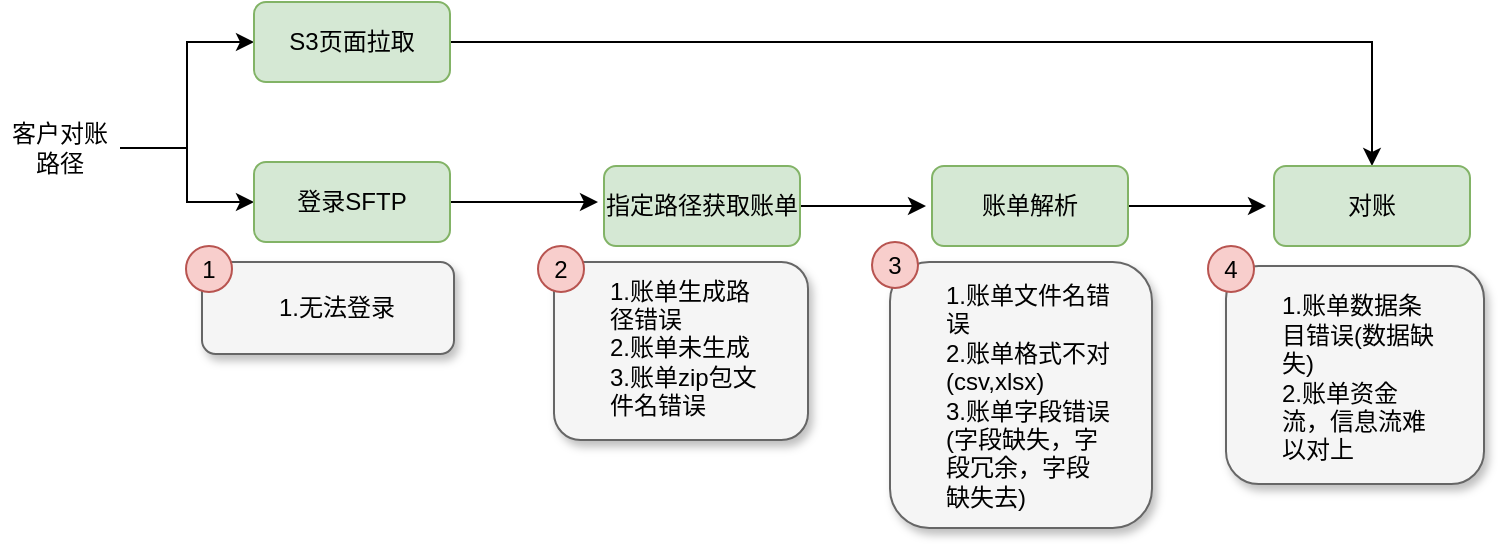 <mxfile version="22.1.15" type="github">
  <diagram name="第 1 页" id="V7BOwg61o0SJ9_WKATgb">
    <mxGraphModel dx="1026" dy="580" grid="0" gridSize="10" guides="1" tooltips="1" connect="1" arrows="1" fold="1" page="1" pageScale="1" pageWidth="3300" pageHeight="4681" math="0" shadow="0">
      <root>
        <mxCell id="0" />
        <mxCell id="1" parent="0" />
        <mxCell id="5GTaUBku-AOTHJ5suvo1-6" style="edgeStyle=orthogonalEdgeStyle;rounded=0;orthogonalLoop=1;jettySize=auto;html=1;exitX=1;exitY=0.5;exitDx=0;exitDy=0;entryX=0;entryY=0.5;entryDx=0;entryDy=0;" edge="1" parent="1" source="5GTaUBku-AOTHJ5suvo1-1" target="5GTaUBku-AOTHJ5suvo1-4">
          <mxGeometry relative="1" as="geometry" />
        </mxCell>
        <mxCell id="5GTaUBku-AOTHJ5suvo1-7" style="edgeStyle=orthogonalEdgeStyle;rounded=0;orthogonalLoop=1;jettySize=auto;html=1;exitX=1;exitY=0.5;exitDx=0;exitDy=0;entryX=0;entryY=0.5;entryDx=0;entryDy=0;" edge="1" parent="1" source="5GTaUBku-AOTHJ5suvo1-1" target="5GTaUBku-AOTHJ5suvo1-5">
          <mxGeometry relative="1" as="geometry" />
        </mxCell>
        <mxCell id="5GTaUBku-AOTHJ5suvo1-1" value="客户对账路径" style="text;html=1;strokeColor=none;fillColor=none;align=center;verticalAlign=middle;whiteSpace=wrap;rounded=0;" vertex="1" parent="1">
          <mxGeometry x="189" y="189" width="60" height="30" as="geometry" />
        </mxCell>
        <mxCell id="5GTaUBku-AOTHJ5suvo1-24" style="edgeStyle=orthogonalEdgeStyle;rounded=0;orthogonalLoop=1;jettySize=auto;html=1;exitX=1;exitY=0.5;exitDx=0;exitDy=0;entryX=0.5;entryY=0;entryDx=0;entryDy=0;" edge="1" parent="1" source="5GTaUBku-AOTHJ5suvo1-4" target="5GTaUBku-AOTHJ5suvo1-23">
          <mxGeometry relative="1" as="geometry" />
        </mxCell>
        <mxCell id="5GTaUBku-AOTHJ5suvo1-4" value="S3页面拉取" style="rounded=1;whiteSpace=wrap;html=1;fillColor=#d5e8d4;strokeColor=#82b366;" vertex="1" parent="1">
          <mxGeometry x="316" y="131" width="98" height="40" as="geometry" />
        </mxCell>
        <mxCell id="5GTaUBku-AOTHJ5suvo1-12" style="edgeStyle=orthogonalEdgeStyle;rounded=0;orthogonalLoop=1;jettySize=auto;html=1;exitX=1;exitY=0.5;exitDx=0;exitDy=0;" edge="1" parent="1" source="5GTaUBku-AOTHJ5suvo1-5">
          <mxGeometry relative="1" as="geometry">
            <mxPoint x="488" y="231" as="targetPoint" />
          </mxGeometry>
        </mxCell>
        <mxCell id="5GTaUBku-AOTHJ5suvo1-5" value="登录SFTP" style="rounded=1;whiteSpace=wrap;html=1;fillColor=#d5e8d4;strokeColor=#82b366;" vertex="1" parent="1">
          <mxGeometry x="316" y="211" width="98" height="40" as="geometry" />
        </mxCell>
        <mxCell id="5GTaUBku-AOTHJ5suvo1-9" value="" style="rounded=1;whiteSpace=wrap;html=1;glass=0;shadow=1;fillColor=#f5f5f5;fontColor=#333333;strokeColor=#666666;" vertex="1" parent="1">
          <mxGeometry x="290" y="261" width="126" height="46" as="geometry" />
        </mxCell>
        <mxCell id="5GTaUBku-AOTHJ5suvo1-10" value="1.无法登录" style="text;html=1;strokeColor=none;fillColor=none;align=center;verticalAlign=middle;whiteSpace=wrap;rounded=0;" vertex="1" parent="1">
          <mxGeometry x="316" y="269" width="83" height="30" as="geometry" />
        </mxCell>
        <mxCell id="5GTaUBku-AOTHJ5suvo1-8" value="1" style="ellipse;whiteSpace=wrap;html=1;aspect=fixed;fillColor=#f8cecc;strokeColor=#b85450;" vertex="1" parent="1">
          <mxGeometry x="282" y="253" width="23" height="23" as="geometry" />
        </mxCell>
        <mxCell id="5GTaUBku-AOTHJ5suvo1-17" style="edgeStyle=orthogonalEdgeStyle;rounded=0;orthogonalLoop=1;jettySize=auto;html=1;exitX=1;exitY=0.5;exitDx=0;exitDy=0;" edge="1" parent="1" source="5GTaUBku-AOTHJ5suvo1-13">
          <mxGeometry relative="1" as="geometry">
            <mxPoint x="652" y="233" as="targetPoint" />
          </mxGeometry>
        </mxCell>
        <mxCell id="5GTaUBku-AOTHJ5suvo1-13" value="指定路径获取账单" style="rounded=1;whiteSpace=wrap;html=1;fillColor=#d5e8d4;strokeColor=#82b366;" vertex="1" parent="1">
          <mxGeometry x="491" y="213" width="98" height="40" as="geometry" />
        </mxCell>
        <mxCell id="5GTaUBku-AOTHJ5suvo1-14" value="" style="rounded=1;whiteSpace=wrap;html=1;glass=0;shadow=1;fillColor=#f5f5f5;fontColor=#333333;strokeColor=#666666;" vertex="1" parent="1">
          <mxGeometry x="466" y="261" width="127" height="89" as="geometry" />
        </mxCell>
        <mxCell id="5GTaUBku-AOTHJ5suvo1-15" value="1.账单生成路径错误&lt;br&gt;2.账单未生成&lt;br&gt;3.账单zip包文件名错误" style="text;html=1;strokeColor=none;fillColor=none;align=left;verticalAlign=middle;whiteSpace=wrap;rounded=0;" vertex="1" parent="1">
          <mxGeometry x="492" y="269" width="83" height="69" as="geometry" />
        </mxCell>
        <mxCell id="5GTaUBku-AOTHJ5suvo1-16" value="2" style="ellipse;whiteSpace=wrap;html=1;aspect=fixed;fillColor=#f8cecc;strokeColor=#b85450;" vertex="1" parent="1">
          <mxGeometry x="458" y="253" width="23" height="23" as="geometry" />
        </mxCell>
        <mxCell id="5GTaUBku-AOTHJ5suvo1-22" style="edgeStyle=orthogonalEdgeStyle;rounded=0;orthogonalLoop=1;jettySize=auto;html=1;exitX=1;exitY=0.5;exitDx=0;exitDy=0;" edge="1" parent="1" source="5GTaUBku-AOTHJ5suvo1-18">
          <mxGeometry relative="1" as="geometry">
            <mxPoint x="822" y="233" as="targetPoint" />
          </mxGeometry>
        </mxCell>
        <mxCell id="5GTaUBku-AOTHJ5suvo1-18" value="账单解析" style="rounded=1;whiteSpace=wrap;html=1;fillColor=#d5e8d4;strokeColor=#82b366;" vertex="1" parent="1">
          <mxGeometry x="655" y="213" width="98" height="40" as="geometry" />
        </mxCell>
        <mxCell id="5GTaUBku-AOTHJ5suvo1-19" value="" style="rounded=1;whiteSpace=wrap;html=1;glass=0;shadow=1;fillColor=#f5f5f5;fontColor=#333333;strokeColor=#666666;" vertex="1" parent="1">
          <mxGeometry x="634" y="261" width="131" height="133" as="geometry" />
        </mxCell>
        <mxCell id="5GTaUBku-AOTHJ5suvo1-20" value="1.账单文件名错误&lt;br&gt;2.账单格式不对(csv,xlsx)&lt;br&gt;3.账单字段错误(字段缺失，字段冗余，字段缺失去)" style="text;html=1;strokeColor=none;fillColor=none;align=left;verticalAlign=middle;whiteSpace=wrap;rounded=0;" vertex="1" parent="1">
          <mxGeometry x="660" y="269" width="85" height="118" as="geometry" />
        </mxCell>
        <mxCell id="5GTaUBku-AOTHJ5suvo1-21" value="3" style="ellipse;whiteSpace=wrap;html=1;aspect=fixed;fillColor=#f8cecc;strokeColor=#b85450;" vertex="1" parent="1">
          <mxGeometry x="625" y="251" width="23" height="23" as="geometry" />
        </mxCell>
        <mxCell id="5GTaUBku-AOTHJ5suvo1-23" value="对账" style="rounded=1;whiteSpace=wrap;html=1;fillColor=#d5e8d4;strokeColor=#82b366;" vertex="1" parent="1">
          <mxGeometry x="826" y="213" width="98" height="40" as="geometry" />
        </mxCell>
        <mxCell id="5GTaUBku-AOTHJ5suvo1-25" value="" style="rounded=1;whiteSpace=wrap;html=1;glass=0;shadow=1;fillColor=#f5f5f5;fontColor=#333333;strokeColor=#666666;" vertex="1" parent="1">
          <mxGeometry x="802" y="263" width="129" height="109" as="geometry" />
        </mxCell>
        <mxCell id="5GTaUBku-AOTHJ5suvo1-26" value="1.账单数据条目错误(数据缺失)&lt;br&gt;2.账单资金流，信息流难以对上" style="text;html=1;strokeColor=none;fillColor=none;align=left;verticalAlign=middle;whiteSpace=wrap;rounded=0;" vertex="1" parent="1">
          <mxGeometry x="828" y="271" width="83" height="95" as="geometry" />
        </mxCell>
        <mxCell id="5GTaUBku-AOTHJ5suvo1-27" value="4" style="ellipse;whiteSpace=wrap;html=1;aspect=fixed;fillColor=#f8cecc;strokeColor=#b85450;" vertex="1" parent="1">
          <mxGeometry x="793" y="253" width="23" height="23" as="geometry" />
        </mxCell>
      </root>
    </mxGraphModel>
  </diagram>
</mxfile>
